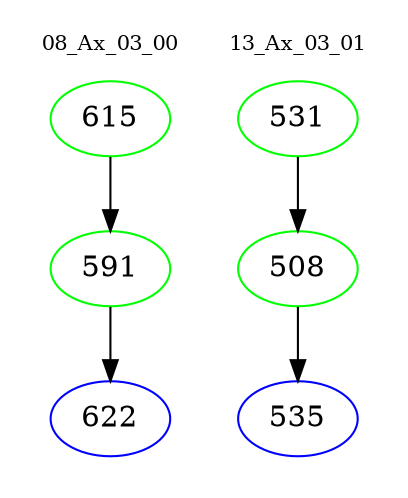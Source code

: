 digraph{
subgraph cluster_0 {
color = white
label = "08_Ax_03_00";
fontsize=10;
T0_615 [label="615", color="green"]
T0_615 -> T0_591 [color="black"]
T0_591 [label="591", color="green"]
T0_591 -> T0_622 [color="black"]
T0_622 [label="622", color="blue"]
}
subgraph cluster_1 {
color = white
label = "13_Ax_03_01";
fontsize=10;
T1_531 [label="531", color="green"]
T1_531 -> T1_508 [color="black"]
T1_508 [label="508", color="green"]
T1_508 -> T1_535 [color="black"]
T1_535 [label="535", color="blue"]
}
}
